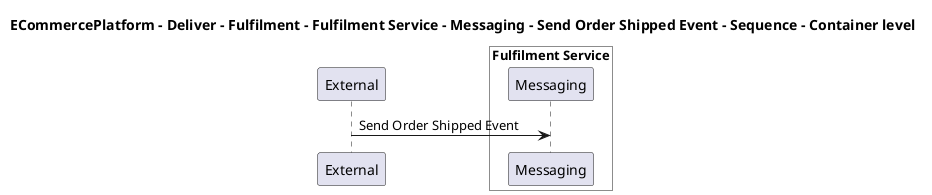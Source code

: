 @startuml

title ECommercePlatform - Deliver - Fulfilment - Fulfilment Service - Messaging - Send Order Shipped Event - Sequence - Container level

participant "External" as C4InterFlow.SoftwareSystems.ExternalSystem

box "Fulfilment Service" #White
    participant "Messaging" as ECommercePlatform.Deliver.Fulfilment.SoftwareSystems.FulfilmentService.Containers.Messaging
end box


C4InterFlow.SoftwareSystems.ExternalSystem -> ECommercePlatform.Deliver.Fulfilment.SoftwareSystems.FulfilmentService.Containers.Messaging : Send Order Shipped Event


@enduml
